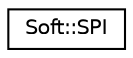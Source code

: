 digraph "Graphical Class Hierarchy"
{
  edge [fontname="Helvetica",fontsize="10",labelfontname="Helvetica",labelfontsize="10"];
  node [fontname="Helvetica",fontsize="10",shape=record];
  rankdir="LR";
  Node1 [label="Soft::SPI",height=0.2,width=0.4,color="black", fillcolor="white", style="filled",URL="$d5/d41/classSoft_1_1SPI.html"];
}
